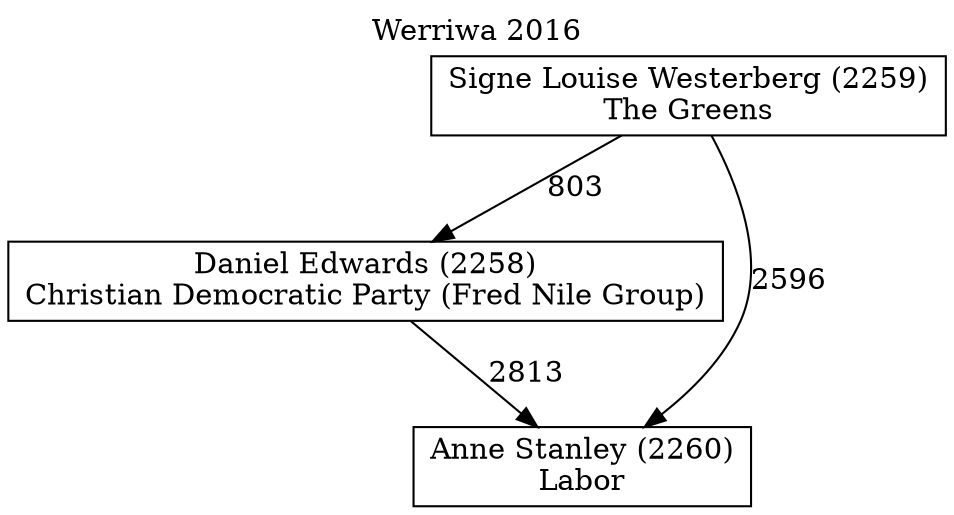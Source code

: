 // House preference flow
digraph "Anne Stanley (2260)_Werriwa_2016" {
	graph [label="Werriwa 2016" labelloc=t mclimit=10]
	node [shape=box]
	"Signe Louise Westerberg (2259)" [label="Signe Louise Westerberg (2259)
The Greens"]
	"Daniel Edwards (2258)" [label="Daniel Edwards (2258)
Christian Democratic Party (Fred Nile Group)"]
	"Anne Stanley (2260)" [label="Anne Stanley (2260)
Labor"]
	"Signe Louise Westerberg (2259)" -> "Anne Stanley (2260)" [label=2596]
	"Signe Louise Westerberg (2259)" -> "Daniel Edwards (2258)" [label=803]
	"Daniel Edwards (2258)" -> "Anne Stanley (2260)" [label=2813]
}
